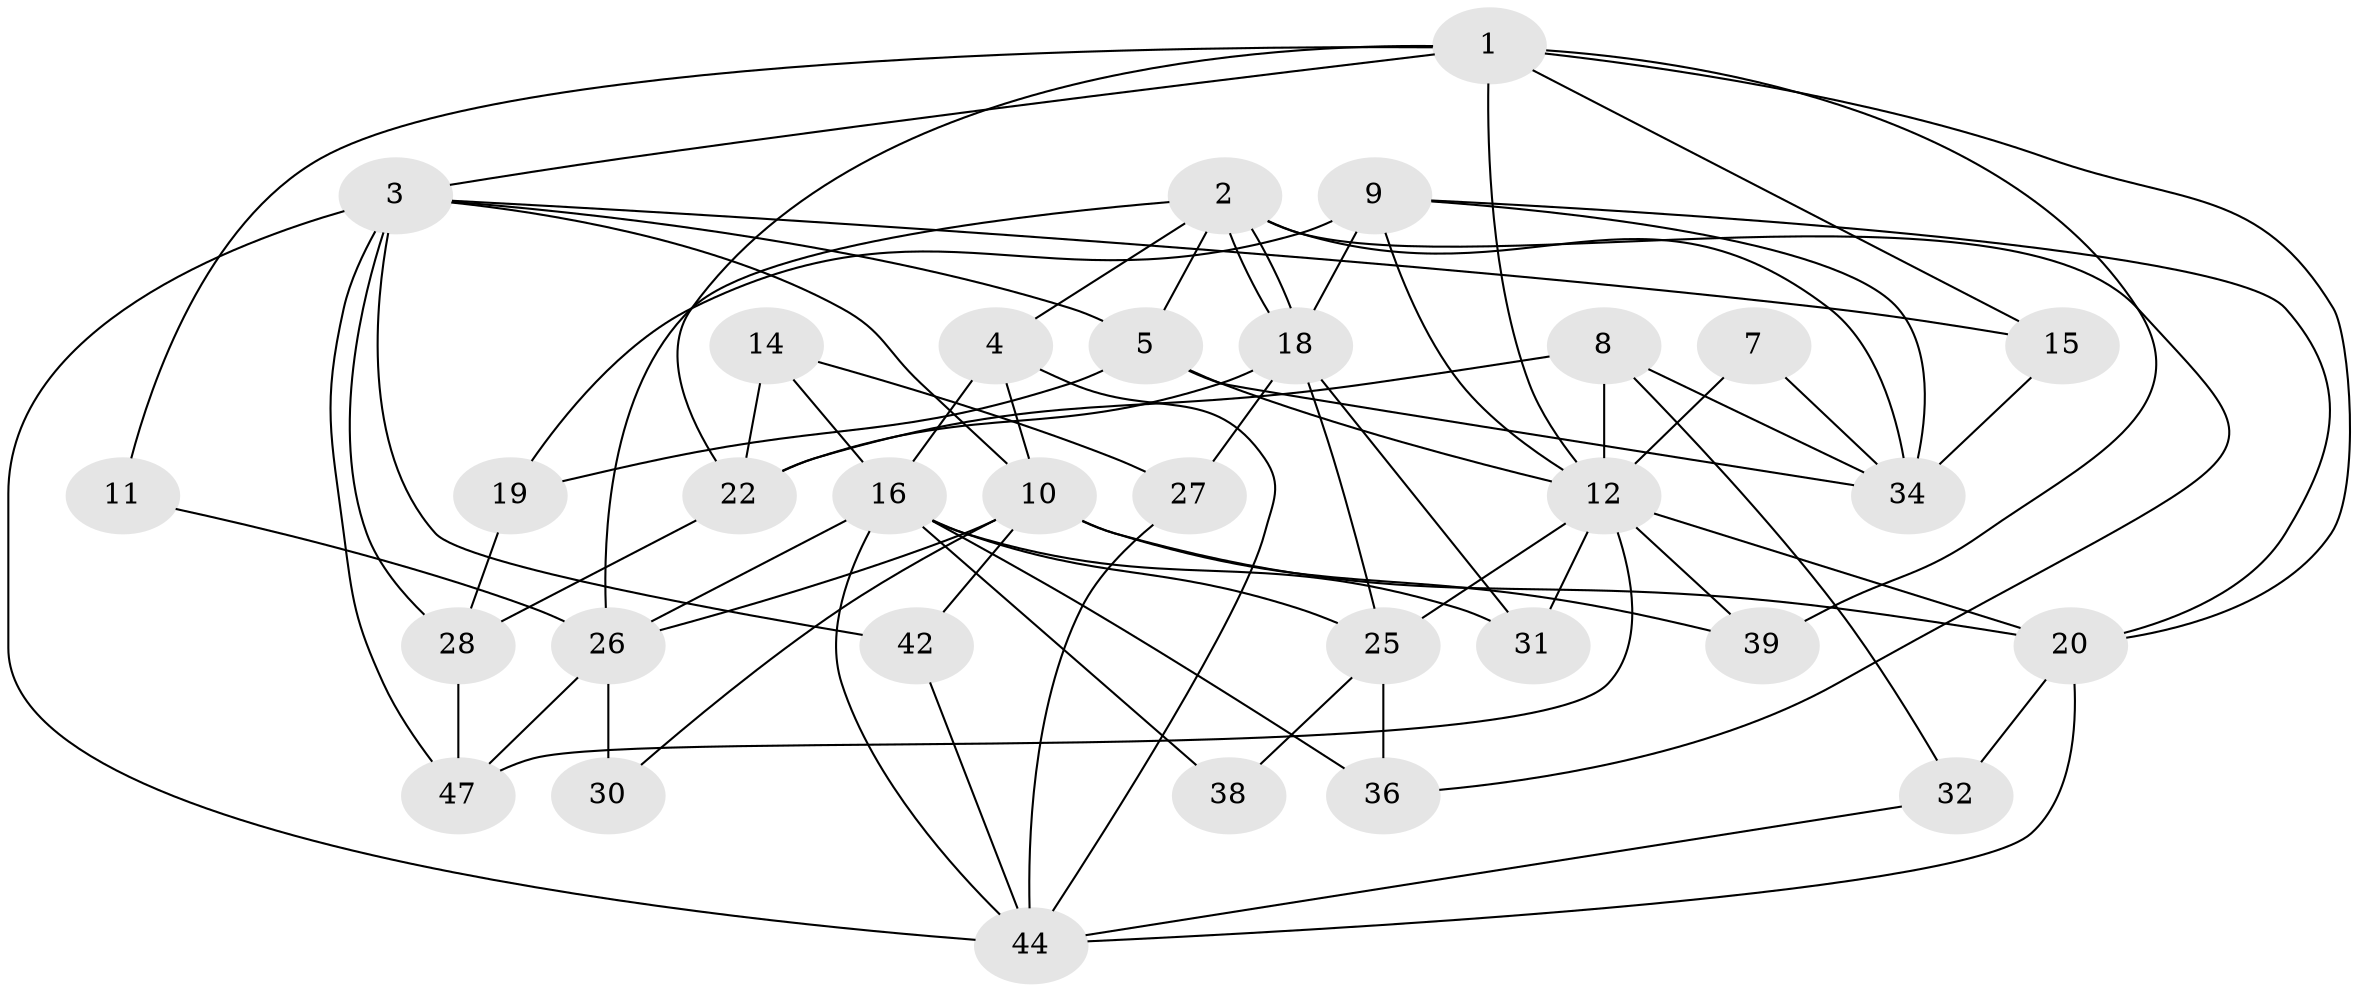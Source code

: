 // Generated by graph-tools (version 1.1) at 2025/23/03/03/25 07:23:59]
// undirected, 32 vertices, 75 edges
graph export_dot {
graph [start="1"]
  node [color=gray90,style=filled];
  1 [super="+21"];
  2 [super="+45"];
  3 [super="+6"];
  4 [super="+41"];
  5 [super="+37"];
  7;
  8 [super="+33"];
  9 [super="+13"];
  10 [super="+35"];
  11 [super="+17"];
  12 [super="+24"];
  14;
  15;
  16 [super="+29"];
  18 [super="+23"];
  19 [super="+48"];
  20 [super="+51"];
  22 [super="+52"];
  25 [super="+46"];
  26 [super="+43"];
  27;
  28 [super="+49"];
  30;
  31;
  32;
  34 [super="+40"];
  36;
  38;
  39;
  42;
  44 [super="+50"];
  47;
  1 -- 20;
  1 -- 12;
  1 -- 3;
  1 -- 11;
  1 -- 39;
  1 -- 22;
  1 -- 15;
  2 -- 18;
  2 -- 18;
  2 -- 5;
  2 -- 36;
  2 -- 26;
  2 -- 4;
  2 -- 34;
  3 -- 28 [weight=2];
  3 -- 42;
  3 -- 44;
  3 -- 15;
  3 -- 47;
  3 -- 10;
  3 -- 5;
  4 -- 44;
  4 -- 10;
  4 -- 16;
  5 -- 19;
  5 -- 12;
  5 -- 34 [weight=2];
  7 -- 12;
  7 -- 34;
  8 -- 12 [weight=2];
  8 -- 32;
  8 -- 34;
  8 -- 22;
  9 -- 20;
  9 -- 34;
  9 -- 12;
  9 -- 18 [weight=2];
  9 -- 19;
  10 -- 42;
  10 -- 39;
  10 -- 30;
  10 -- 26;
  10 -- 20;
  11 -- 26 [weight=3];
  12 -- 47;
  12 -- 31;
  12 -- 39;
  12 -- 20;
  12 -- 25;
  14 -- 27;
  14 -- 22;
  14 -- 16;
  15 -- 34;
  16 -- 25 [weight=2];
  16 -- 26;
  16 -- 38;
  16 -- 44;
  16 -- 36;
  16 -- 31;
  18 -- 31;
  18 -- 25;
  18 -- 22;
  18 -- 27;
  19 -- 28 [weight=2];
  20 -- 32;
  20 -- 44;
  22 -- 28;
  25 -- 38;
  25 -- 36;
  26 -- 47;
  26 -- 30;
  27 -- 44;
  28 -- 47;
  32 -- 44;
  42 -- 44;
}
